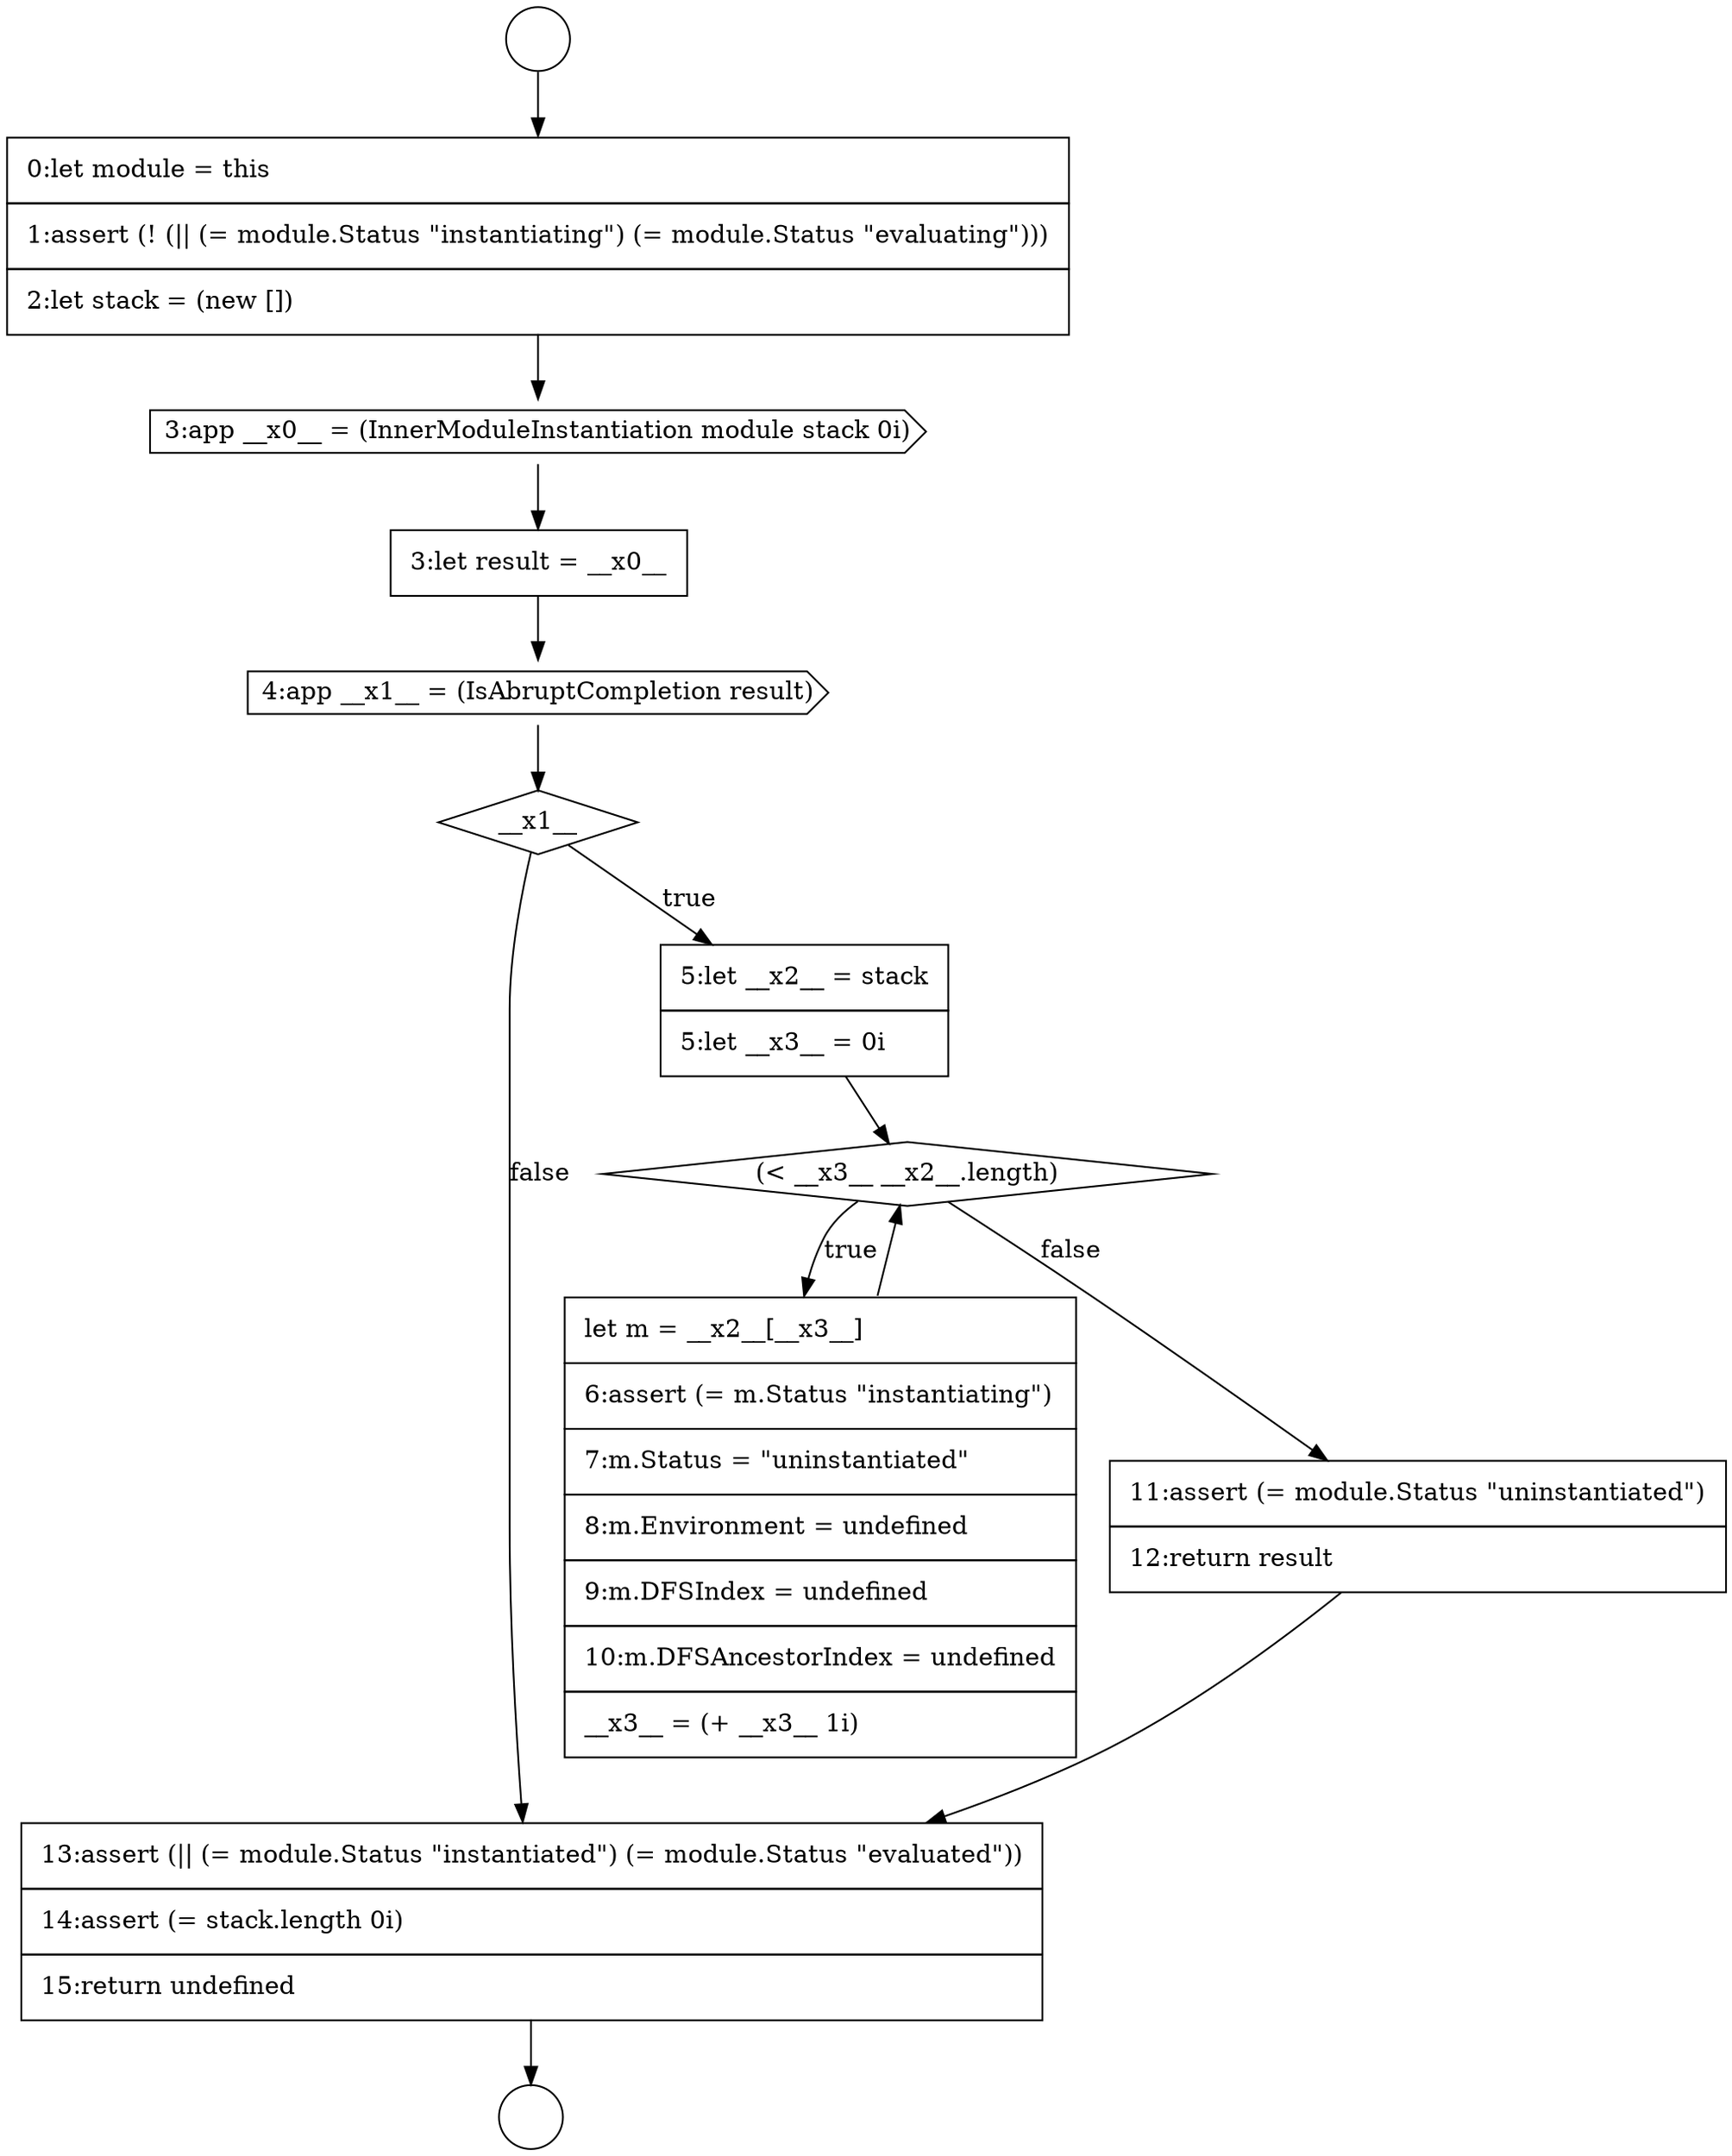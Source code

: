 digraph {
  node10271 [shape=diamond, label=<<font color="black">__x1__</font>> color="black" fillcolor="white" style=filled]
  node10273 [shape=diamond, label=<<font color="black">(&lt; __x3__ __x2__.length)</font>> color="black" fillcolor="white" style=filled]
  node10266 [shape=circle label=" " color="black" fillcolor="white" style=filled]
  node10270 [shape=cds, label=<<font color="black">4:app __x1__ = (IsAbruptCompletion result)</font>> color="black" fillcolor="white" style=filled]
  node10274 [shape=none, margin=0, label=<<font color="black">
    <table border="0" cellborder="1" cellspacing="0" cellpadding="10">
      <tr><td align="left">let m = __x2__[__x3__]</td></tr>
      <tr><td align="left">6:assert (= m.Status &quot;instantiating&quot;)</td></tr>
      <tr><td align="left">7:m.Status = &quot;uninstantiated&quot;</td></tr>
      <tr><td align="left">8:m.Environment = undefined</td></tr>
      <tr><td align="left">9:m.DFSIndex = undefined</td></tr>
      <tr><td align="left">10:m.DFSAncestorIndex = undefined</td></tr>
      <tr><td align="left">__x3__ = (+ __x3__ 1i)</td></tr>
    </table>
  </font>> color="black" fillcolor="white" style=filled]
  node10265 [shape=circle label=" " color="black" fillcolor="white" style=filled]
  node10275 [shape=none, margin=0, label=<<font color="black">
    <table border="0" cellborder="1" cellspacing="0" cellpadding="10">
      <tr><td align="left">11:assert (= module.Status &quot;uninstantiated&quot;)</td></tr>
      <tr><td align="left">12:return result</td></tr>
    </table>
  </font>> color="black" fillcolor="white" style=filled]
  node10269 [shape=none, margin=0, label=<<font color="black">
    <table border="0" cellborder="1" cellspacing="0" cellpadding="10">
      <tr><td align="left">3:let result = __x0__</td></tr>
    </table>
  </font>> color="black" fillcolor="white" style=filled]
  node10268 [shape=cds, label=<<font color="black">3:app __x0__ = (InnerModuleInstantiation module stack 0i)</font>> color="black" fillcolor="white" style=filled]
  node10276 [shape=none, margin=0, label=<<font color="black">
    <table border="0" cellborder="1" cellspacing="0" cellpadding="10">
      <tr><td align="left">13:assert (|| (= module.Status &quot;instantiated&quot;) (= module.Status &quot;evaluated&quot;))</td></tr>
      <tr><td align="left">14:assert (= stack.length 0i)</td></tr>
      <tr><td align="left">15:return undefined</td></tr>
    </table>
  </font>> color="black" fillcolor="white" style=filled]
  node10267 [shape=none, margin=0, label=<<font color="black">
    <table border="0" cellborder="1" cellspacing="0" cellpadding="10">
      <tr><td align="left">0:let module = this</td></tr>
      <tr><td align="left">1:assert (! (|| (= module.Status &quot;instantiating&quot;) (= module.Status &quot;evaluating&quot;)))</td></tr>
      <tr><td align="left">2:let stack = (new [])</td></tr>
    </table>
  </font>> color="black" fillcolor="white" style=filled]
  node10272 [shape=none, margin=0, label=<<font color="black">
    <table border="0" cellborder="1" cellspacing="0" cellpadding="10">
      <tr><td align="left">5:let __x2__ = stack</td></tr>
      <tr><td align="left">5:let __x3__ = 0i</td></tr>
    </table>
  </font>> color="black" fillcolor="white" style=filled]
  node10268 -> node10269 [ color="black"]
  node10272 -> node10273 [ color="black"]
  node10275 -> node10276 [ color="black"]
  node10271 -> node10272 [label=<<font color="black">true</font>> color="black"]
  node10271 -> node10276 [label=<<font color="black">false</font>> color="black"]
  node10274 -> node10273 [ color="black"]
  node10267 -> node10268 [ color="black"]
  node10276 -> node10266 [ color="black"]
  node10270 -> node10271 [ color="black"]
  node10269 -> node10270 [ color="black"]
  node10265 -> node10267 [ color="black"]
  node10273 -> node10274 [label=<<font color="black">true</font>> color="black"]
  node10273 -> node10275 [label=<<font color="black">false</font>> color="black"]
}
